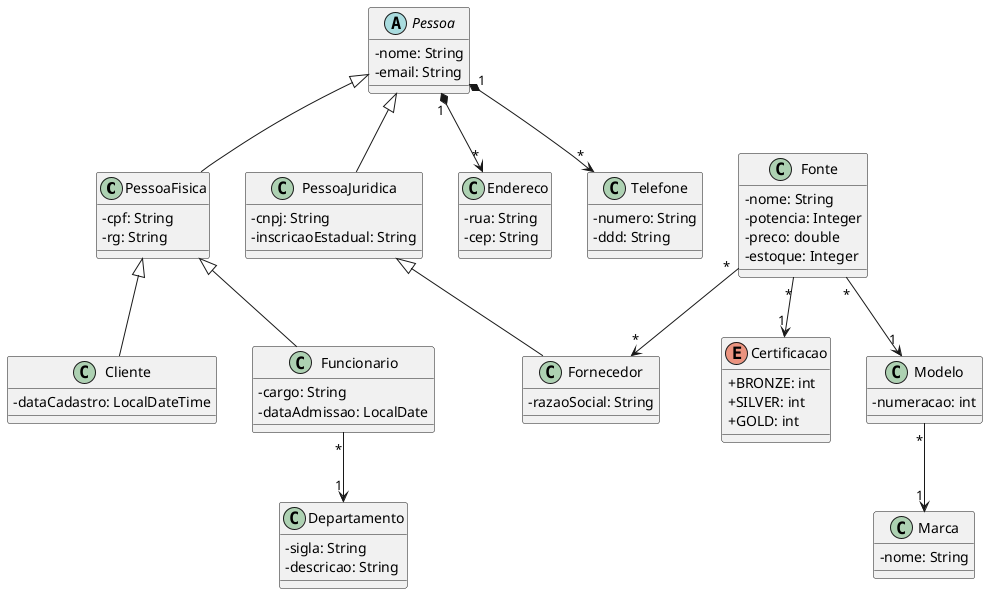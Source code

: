 @startuml

skinparam classAttributeIconSize 0


class PessoaFisica extends Pessoa {
  -cpf: String
  -rg: String
}

class PessoaJuridica extends Pessoa {
  -cnpj: String
  -inscricaoEstadual: String
}

abstract class Pessoa {
  -nome: String
  -email: String
}

class Cliente extends PessoaFisica{
  -dataCadastro: LocalDateTime
}
class Endereco {
  -rua: String
  -cep: String
}
class Telefone {
  -numero: String
  -ddd: String
}

Class Departamento {
  -sigla: String
  -descricao: String
}
class Funcionario extends PessoaFisica {
  -cargo: String
  -dataAdmissao: LocalDate
}
class Fornecedor extends PessoaJuridica {
  -razaoSocial: String
}
class Fonte {
  -nome: String
  -potencia: Integer
  -preco: double
  -estoque: Integer
}
class Marca {
  -nome: String
}
enum Certificacao {
  + BRONZE: int
  + SILVER: int
  + GOLD: int 
}
class Modelo {
  -numeracao: int
  
  }

Pessoa "1" *--> "*" Endereco
Pessoa "1" *--> "*" Telefone
Funcionario "*" --> "1" Departamento
Fonte "*" --> "1" Modelo
Fonte "*" --> "1" Certificacao
Fonte "*" --> "*" Fornecedor
Modelo "*" --> "1" Marca


@enduml
